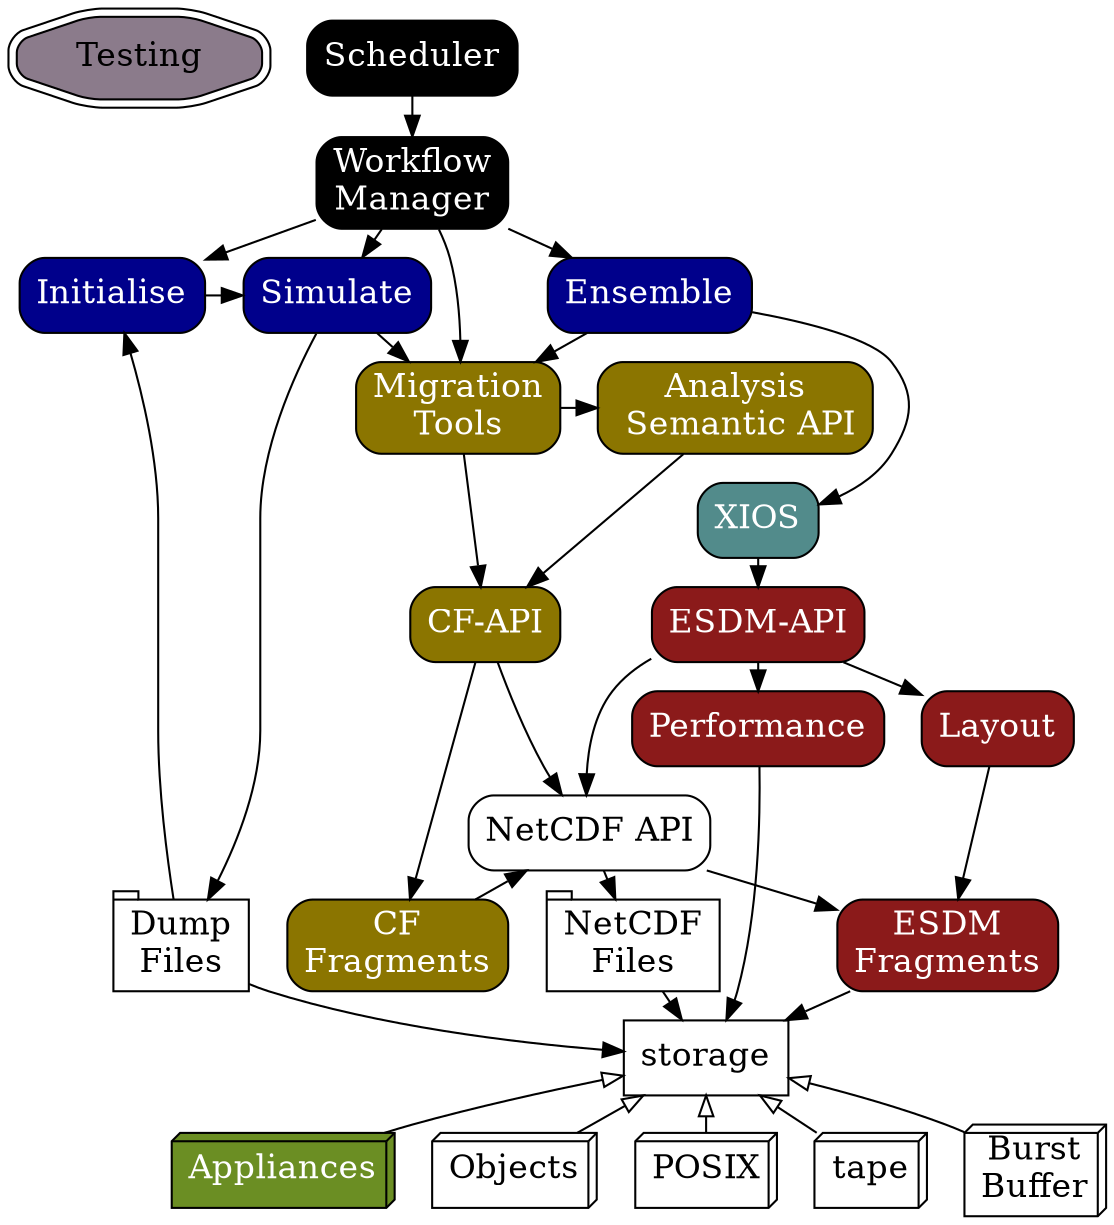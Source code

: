 digraph { ranksep=0.2

    node [shape=rectangle, style="filled,rounded" fontsize=16]


    Testing [fillcolor=thistle4 shape=doubleoctagon]


    node [fillcolor=firebrick4, fontcolor=white]
    ESDM [label="ESDM-API"]
    fragments [label="ESDM\nFragments"]
    Performance
    Layout

    node [fillcolor=gold4]
    CFPM [label="CF\nFragments"]
    CFAPI [label="CF-API"]
    migration [label="Migration\nTools"]
    analysis [label="Analysis\n Semantic API"]

    node [fillcolor="black", fontcolor=white]
    scheduler [label="Scheduler"]
    workflow [label="Workflow\nManager"]

    node [fillcolor="blue4"]
    init [label="Initialise"]
    simulation [label="Simulate"]
    ensemble [label="Ensemble"]

    XIOS [fillcolor="darkslategray4"]

    node [fillcolor="olivedrab"]
    Appliances [shape=box3d]

    node [fillcolor="white", fontcolor=black]
    netcdf [label="NetCDF API"]
    files [label="NetCDF\nFiles" shape=tab]
    dump [label="Dump\nFiles" shape=tab]


    storage [shape=rectangle, style=normal]


    scheduler -> workflow
    workflow -> ensemble
    workflow -> init
    workflow -> simulation
    workflow -> migration

    init -> simulation
    simulation -> migration
    migration -> analysis

    init -> dump [dir=back]

    ensemble -> XIOS
    ensemble -> migration
    analysis -> XIOS [style=invis]
    XIOS -> ESDM
    ESDM -> netcdf
    simulation -> dump
    migration -> CFAPI
    CFAPI -> netcdf
    CFAPI -> CFPM
    analysis -> CFAPI
    netcdf -> fragments
    netcdf -> files
    netcdf -> CFPM [dir=back]
    ESDM -> Layout
    ESDM -> Performance
    Performance -> netcdf [style=invis]
    Layout -> fragments
    Performance -> storage


    fragments -> storage
    files -> storage
    dump -> storage

    edge [dir=back arrowtail=empty]
    node [shape=box3d]

    storage -> Objects
    storage -> POSIX
    storage -> tape
    storage -> Appliances
    storage -> "Burst\nBuffer"


    {rank=same;Layout;Performance}
    {rank=same;init;simulation}
    {rank=same;migration;analysis}
    {rank=same;dump;files}

}
